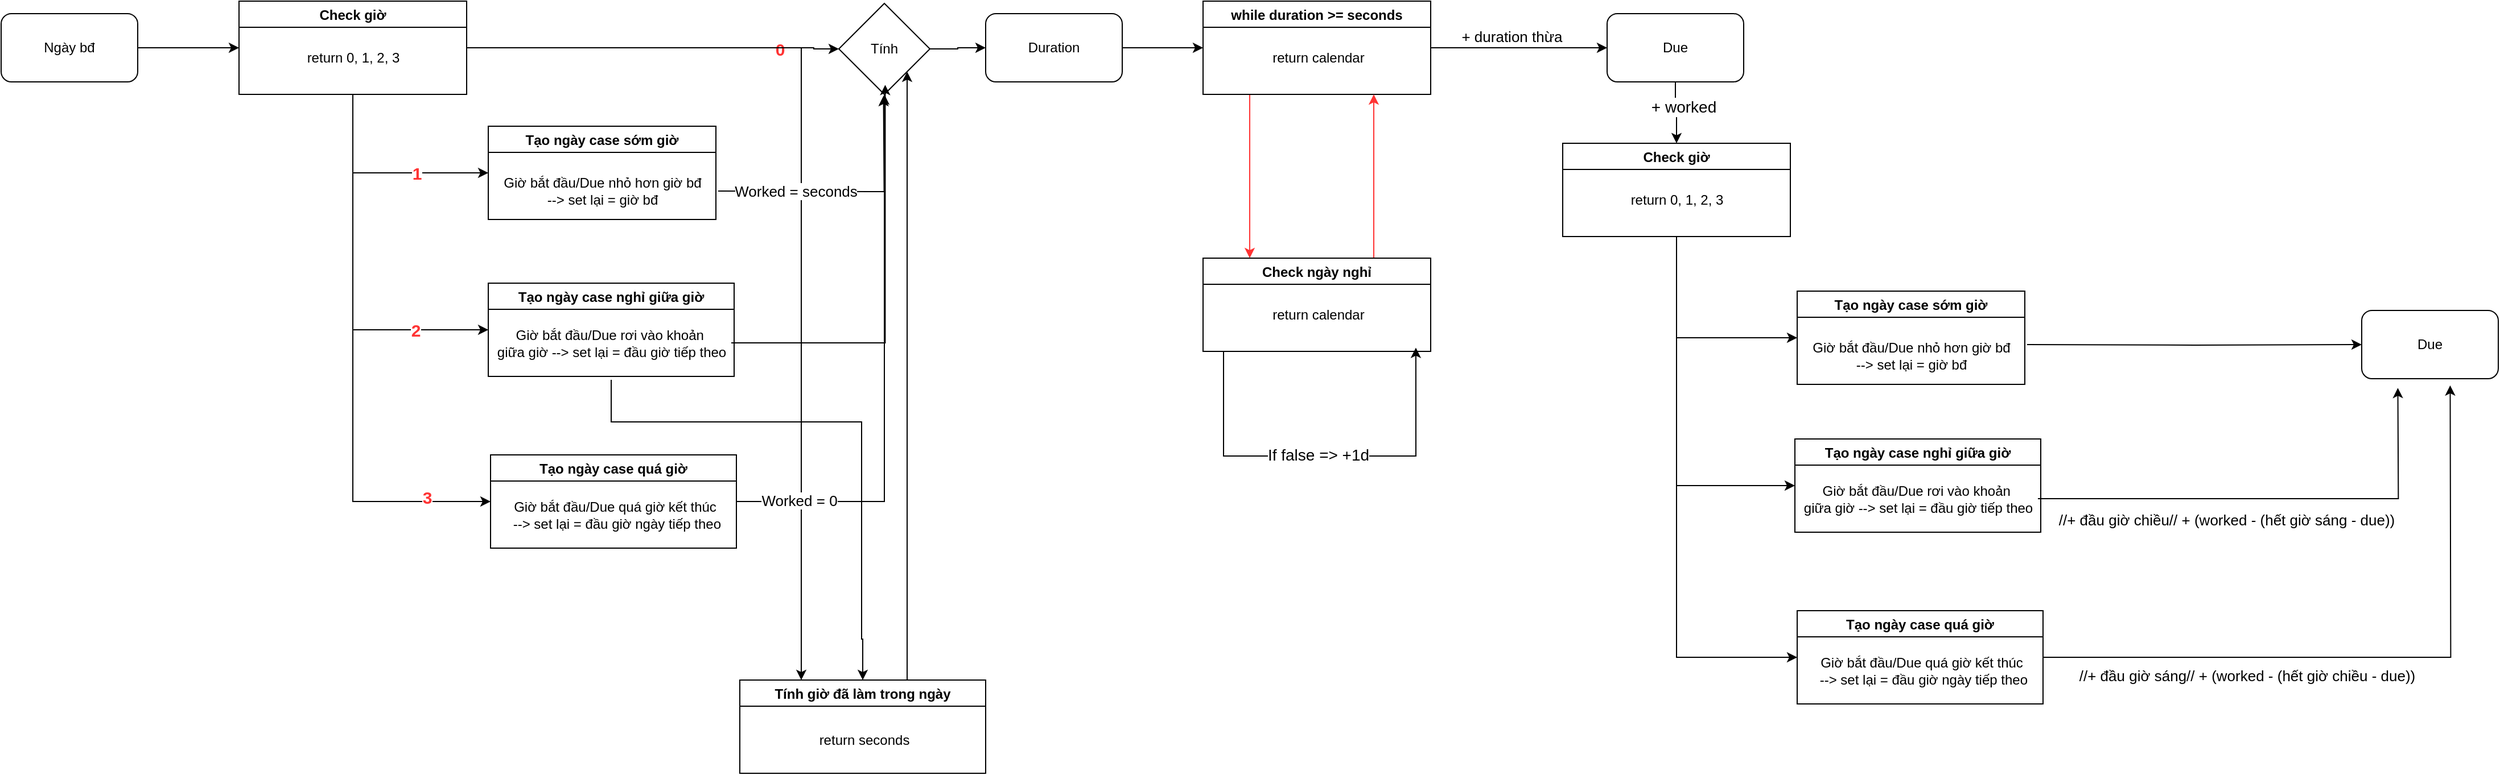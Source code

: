 <mxfile version="14.6.9" type="github">
  <diagram id="OuGkJB0mQFKEZ83nDs1o" name="Trang-1">
    <mxGraphModel dx="10708" dy="7346" grid="0" gridSize="10" guides="1" tooltips="1" connect="1" arrows="1" fold="1" page="1" pageScale="1" pageWidth="4681" pageHeight="3300" math="0" shadow="0">
      <root>
        <mxCell id="0" />
        <mxCell id="1" parent="0" />
        <mxCell id="8VdhUzicEKDY-blIBhA6-1" value="Tạo ngày case sớm giờ" style="swimlane;" parent="1" vertex="1">
          <mxGeometry x="-7924" y="-5817" width="200" height="82" as="geometry" />
        </mxCell>
        <mxCell id="8VdhUzicEKDY-blIBhA6-2" value="Giờ bắt đầu/Due nhỏ hơn giờ bđ &lt;br&gt;--&amp;gt; set lại = giờ bđ" style="text;html=1;align=center;verticalAlign=middle;resizable=0;points=[];autosize=1;strokeColor=none;" parent="8VdhUzicEKDY-blIBhA6-1" vertex="1">
          <mxGeometry x="8" y="41" width="184" height="31" as="geometry" />
        </mxCell>
        <mxCell id="8VdhUzicEKDY-blIBhA6-3" value="Tạo ngày case nghỉ giữa giờ" style="swimlane;" parent="1" vertex="1">
          <mxGeometry x="-7924" y="-5679" width="216" height="82" as="geometry" />
        </mxCell>
        <mxCell id="8VdhUzicEKDY-blIBhA6-4" value="Giờ bắt đầu/Due rơi vào khoản&amp;nbsp;&lt;br&gt;giữa giờ --&amp;gt; set lại = đầu giờ tiếp theo" style="text;html=1;align=center;verticalAlign=middle;resizable=0;points=[];autosize=1;strokeColor=none;" parent="8VdhUzicEKDY-blIBhA6-3" vertex="1">
          <mxGeometry x="2.5" y="37" width="211" height="31" as="geometry" />
        </mxCell>
        <mxCell id="8VdhUzicEKDY-blIBhA6-29" style="edgeStyle=orthogonalEdgeStyle;rounded=0;orthogonalLoop=1;jettySize=auto;html=1;entryX=0.5;entryY=1;entryDx=0;entryDy=0;" parent="1" source="8VdhUzicEKDY-blIBhA6-5" target="8VdhUzicEKDY-blIBhA6-31" edge="1">
          <mxGeometry relative="1" as="geometry">
            <Array as="points">
              <mxPoint x="-7576" y="-5487" />
            </Array>
          </mxGeometry>
        </mxCell>
        <mxCell id="8VdhUzicEKDY-blIBhA6-5" value="Tạo ngày case quá giờ" style="swimlane;" parent="1" vertex="1">
          <mxGeometry x="-7922" y="-5528" width="216" height="82" as="geometry" />
        </mxCell>
        <mxCell id="8VdhUzicEKDY-blIBhA6-6" value="Giờ bắt đầu/Due quá giờ kết thúc&lt;br&gt;&amp;nbsp;--&amp;gt; set lại = đầu giờ ngày tiếp theo" style="text;html=1;align=center;verticalAlign=middle;resizable=0;points=[];autosize=1;strokeColor=none;" parent="8VdhUzicEKDY-blIBhA6-5" vertex="1">
          <mxGeometry x="10.5" y="37" width="196" height="31" as="geometry" />
        </mxCell>
        <mxCell id="8VdhUzicEKDY-blIBhA6-27" style="edgeStyle=orthogonalEdgeStyle;rounded=0;orthogonalLoop=1;jettySize=auto;html=1;strokeColor=#FF3333;" parent="1" source="8VdhUzicEKDY-blIBhA6-7" target="8VdhUzicEKDY-blIBhA6-23" edge="1">
          <mxGeometry relative="1" as="geometry">
            <Array as="points">
              <mxPoint x="-7255" y="-5786" />
              <mxPoint x="-7255" y="-5786" />
            </Array>
          </mxGeometry>
        </mxCell>
        <mxCell id="8VdhUzicEKDY-blIBhA6-53" style="edgeStyle=orthogonalEdgeStyle;rounded=0;orthogonalLoop=1;jettySize=auto;html=1;entryX=0;entryY=0.5;entryDx=0;entryDy=0;strokeColor=#000000;" parent="1" source="8VdhUzicEKDY-blIBhA6-7" target="8VdhUzicEKDY-blIBhA6-51" edge="1">
          <mxGeometry relative="1" as="geometry" />
        </mxCell>
        <mxCell id="8VdhUzicEKDY-blIBhA6-74" value="&lt;font style=&quot;font-size: 13px&quot;&gt;+ duration thừa&lt;/font&gt;" style="edgeLabel;html=1;align=center;verticalAlign=middle;resizable=0;points=[];" parent="8VdhUzicEKDY-blIBhA6-53" vertex="1" connectable="0">
          <mxGeometry x="-0.192" y="1" relative="1" as="geometry">
            <mxPoint x="8" y="-9" as="offset" />
          </mxGeometry>
        </mxCell>
        <mxCell id="8VdhUzicEKDY-blIBhA6-7" value="while duration &gt;= seconds" style="swimlane;" parent="1" vertex="1">
          <mxGeometry x="-7296" y="-5927" width="200" height="82" as="geometry" />
        </mxCell>
        <mxCell id="8VdhUzicEKDY-blIBhA6-8" value="return calendar" style="text;html=1;align=center;verticalAlign=middle;resizable=0;points=[];autosize=1;strokeColor=none;" parent="8VdhUzicEKDY-blIBhA6-7" vertex="1">
          <mxGeometry x="55" y="41" width="91" height="18" as="geometry" />
        </mxCell>
        <mxCell id="8VdhUzicEKDY-blIBhA6-21" style="edgeStyle=orthogonalEdgeStyle;rounded=0;orthogonalLoop=1;jettySize=auto;html=1;entryX=0;entryY=0.5;entryDx=0;entryDy=0;" parent="1" source="8VdhUzicEKDY-blIBhA6-9" target="8VdhUzicEKDY-blIBhA6-10" edge="1">
          <mxGeometry relative="1" as="geometry" />
        </mxCell>
        <mxCell id="8VdhUzicEKDY-blIBhA6-9" value="Ngày bđ" style="rounded=1;whiteSpace=wrap;html=1;" parent="1" vertex="1">
          <mxGeometry x="-8352" y="-5916" width="120" height="60" as="geometry" />
        </mxCell>
        <mxCell id="8VdhUzicEKDY-blIBhA6-12" style="edgeStyle=orthogonalEdgeStyle;rounded=0;orthogonalLoop=1;jettySize=auto;html=1;entryX=0;entryY=0.5;entryDx=0;entryDy=0;" parent="1" source="8VdhUzicEKDY-blIBhA6-10" target="8VdhUzicEKDY-blIBhA6-1" edge="1">
          <mxGeometry relative="1" as="geometry">
            <Array as="points">
              <mxPoint x="-8043" y="-5776" />
            </Array>
          </mxGeometry>
        </mxCell>
        <mxCell id="8VdhUzicEKDY-blIBhA6-15" value="&lt;font color=&quot;#ff3333&quot; size=&quot;1&quot;&gt;&lt;b style=&quot;font-size: 15px&quot;&gt;1&lt;/b&gt;&lt;/font&gt;" style="edgeLabel;html=1;align=center;verticalAlign=middle;resizable=0;points=[];" parent="8VdhUzicEKDY-blIBhA6-12" vertex="1" connectable="0">
          <mxGeometry x="-0.024" relative="1" as="geometry">
            <mxPoint x="33" as="offset" />
          </mxGeometry>
        </mxCell>
        <mxCell id="8VdhUzicEKDY-blIBhA6-13" style="edgeStyle=orthogonalEdgeStyle;rounded=0;orthogonalLoop=1;jettySize=auto;html=1;entryX=0;entryY=0.5;entryDx=0;entryDy=0;" parent="1" source="8VdhUzicEKDY-blIBhA6-10" target="8VdhUzicEKDY-blIBhA6-3" edge="1">
          <mxGeometry relative="1" as="geometry">
            <Array as="points">
              <mxPoint x="-8043" y="-5638" />
            </Array>
          </mxGeometry>
        </mxCell>
        <mxCell id="8VdhUzicEKDY-blIBhA6-16" value="&lt;font color=&quot;#ff3333&quot; size=&quot;1&quot;&gt;&lt;b style=&quot;font-size: 15px&quot;&gt;2&lt;/b&gt;&lt;/font&gt;" style="edgeLabel;html=1;align=center;verticalAlign=middle;resizable=0;points=[];" parent="8VdhUzicEKDY-blIBhA6-13" vertex="1" connectable="0">
          <mxGeometry x="0.153" y="-1" relative="1" as="geometry">
            <mxPoint x="56" y="19" as="offset" />
          </mxGeometry>
        </mxCell>
        <mxCell id="8VdhUzicEKDY-blIBhA6-14" style="edgeStyle=orthogonalEdgeStyle;rounded=0;orthogonalLoop=1;jettySize=auto;html=1;" parent="1" source="8VdhUzicEKDY-blIBhA6-10" target="8VdhUzicEKDY-blIBhA6-5" edge="1">
          <mxGeometry relative="1" as="geometry">
            <Array as="points">
              <mxPoint x="-8043" y="-5487" />
            </Array>
          </mxGeometry>
        </mxCell>
        <mxCell id="8VdhUzicEKDY-blIBhA6-20" value="&lt;font style=&quot;font-size: 15px&quot; color=&quot;#ff3333&quot;&gt;&lt;b&gt;3&lt;/b&gt;&lt;/font&gt;" style="edgeLabel;html=1;align=center;verticalAlign=middle;resizable=0;points=[];" parent="8VdhUzicEKDY-blIBhA6-14" vertex="1" connectable="0">
          <mxGeometry x="-0.425" y="2" relative="1" as="geometry">
            <mxPoint x="63" y="216" as="offset" />
          </mxGeometry>
        </mxCell>
        <mxCell id="8VdhUzicEKDY-blIBhA6-18" style="edgeStyle=orthogonalEdgeStyle;rounded=0;orthogonalLoop=1;jettySize=auto;html=1;entryX=0.25;entryY=0;entryDx=0;entryDy=0;" parent="1" source="8VdhUzicEKDY-blIBhA6-10" target="8VdhUzicEKDY-blIBhA6-40" edge="1">
          <mxGeometry relative="1" as="geometry">
            <mxPoint x="-7593" y="-5331" as="targetPoint" />
            <Array as="points">
              <mxPoint x="-7649" y="-5886" />
            </Array>
          </mxGeometry>
        </mxCell>
        <mxCell id="8VdhUzicEKDY-blIBhA6-19" value="&lt;font size=&quot;1&quot; color=&quot;#ff3333&quot;&gt;&lt;b style=&quot;font-size: 15px&quot;&gt;0&lt;/b&gt;&lt;/font&gt;" style="edgeLabel;html=1;align=center;verticalAlign=middle;resizable=0;points=[];" parent="8VdhUzicEKDY-blIBhA6-18" vertex="1" connectable="0">
          <mxGeometry x="-0.354" y="-1" relative="1" as="geometry">
            <mxPoint as="offset" />
          </mxGeometry>
        </mxCell>
        <mxCell id="8VdhUzicEKDY-blIBhA6-45" style="edgeStyle=orthogonalEdgeStyle;rounded=0;orthogonalLoop=1;jettySize=auto;html=1;strokeColor=#000000;" parent="1" source="8VdhUzicEKDY-blIBhA6-10" target="8VdhUzicEKDY-blIBhA6-31" edge="1">
          <mxGeometry relative="1" as="geometry">
            <Array as="points">
              <mxPoint x="-7638" y="-5886" />
              <mxPoint x="-7638" y="-5885" />
            </Array>
          </mxGeometry>
        </mxCell>
        <mxCell id="8VdhUzicEKDY-blIBhA6-10" value="Check giờ" style="swimlane;" parent="1" vertex="1">
          <mxGeometry x="-8143" y="-5927" width="200" height="82" as="geometry" />
        </mxCell>
        <mxCell id="8VdhUzicEKDY-blIBhA6-11" value="return 0, 1, 2, 3" style="text;html=1;align=center;verticalAlign=middle;resizable=0;points=[];autosize=1;strokeColor=none;" parent="8VdhUzicEKDY-blIBhA6-10" vertex="1">
          <mxGeometry x="54" y="41" width="92" height="18" as="geometry" />
        </mxCell>
        <mxCell id="8VdhUzicEKDY-blIBhA6-28" style="edgeStyle=orthogonalEdgeStyle;rounded=0;orthogonalLoop=1;jettySize=auto;html=1;entryX=0.75;entryY=1;entryDx=0;entryDy=0;strokeColor=#FF3333;exitX=0.75;exitY=0;exitDx=0;exitDy=0;" parent="1" source="8VdhUzicEKDY-blIBhA6-23" target="8VdhUzicEKDY-blIBhA6-7" edge="1">
          <mxGeometry relative="1" as="geometry">
            <mxPoint x="-7280" y="-5697" as="sourcePoint" />
            <Array as="points">
              <mxPoint x="-7146" y="-5701" />
              <mxPoint x="-7146" y="-5845" />
            </Array>
          </mxGeometry>
        </mxCell>
        <mxCell id="8VdhUzicEKDY-blIBhA6-49" style="edgeStyle=orthogonalEdgeStyle;rounded=0;orthogonalLoop=1;jettySize=auto;html=1;strokeColor=#000000;" parent="1" source="8VdhUzicEKDY-blIBhA6-23" edge="1">
          <mxGeometry relative="1" as="geometry">
            <mxPoint x="-7109.035" y="-5622.218" as="targetPoint" />
            <Array as="points">
              <mxPoint x="-7278" y="-5527" />
              <mxPoint x="-7109" y="-5527" />
            </Array>
          </mxGeometry>
        </mxCell>
        <mxCell id="8VdhUzicEKDY-blIBhA6-50" value="&lt;font style=&quot;font-size: 14px&quot;&gt;If false =&amp;gt; +1d&lt;/font&gt;" style="edgeLabel;html=1;align=center;verticalAlign=middle;resizable=0;points=[];" parent="8VdhUzicEKDY-blIBhA6-49" vertex="1" connectable="0">
          <mxGeometry x="-0.15" y="-5" relative="1" as="geometry">
            <mxPoint x="23" y="-6" as="offset" />
          </mxGeometry>
        </mxCell>
        <mxCell id="8VdhUzicEKDY-blIBhA6-23" value="Check ngày nghỉ" style="swimlane;" parent="1" vertex="1">
          <mxGeometry x="-7296" y="-5701" width="200" height="82" as="geometry" />
        </mxCell>
        <mxCell id="8VdhUzicEKDY-blIBhA6-24" value="return calendar" style="text;html=1;align=center;verticalAlign=middle;resizable=0;points=[];autosize=1;strokeColor=none;" parent="8VdhUzicEKDY-blIBhA6-23" vertex="1">
          <mxGeometry x="55" y="41" width="91" height="18" as="geometry" />
        </mxCell>
        <mxCell id="8VdhUzicEKDY-blIBhA6-26" style="edgeStyle=orthogonalEdgeStyle;rounded=0;orthogonalLoop=1;jettySize=auto;html=1;entryX=0;entryY=0.5;entryDx=0;entryDy=0;" parent="1" source="8VdhUzicEKDY-blIBhA6-25" target="8VdhUzicEKDY-blIBhA6-7" edge="1">
          <mxGeometry relative="1" as="geometry" />
        </mxCell>
        <mxCell id="8VdhUzicEKDY-blIBhA6-25" value="Duration" style="rounded=1;whiteSpace=wrap;html=1;" parent="1" vertex="1">
          <mxGeometry x="-7487" y="-5916" width="120" height="60" as="geometry" />
        </mxCell>
        <mxCell id="8VdhUzicEKDY-blIBhA6-33" style="edgeStyle=orthogonalEdgeStyle;rounded=0;orthogonalLoop=1;jettySize=auto;html=1;entryX=0;entryY=0.5;entryDx=0;entryDy=0;strokeColor=#000000;" parent="1" source="8VdhUzicEKDY-blIBhA6-31" target="8VdhUzicEKDY-blIBhA6-25" edge="1">
          <mxGeometry relative="1" as="geometry" />
        </mxCell>
        <mxCell id="8VdhUzicEKDY-blIBhA6-31" value="Tính" style="rhombus;whiteSpace=wrap;html=1;" parent="1" vertex="1">
          <mxGeometry x="-7616" y="-5925" width="80" height="80" as="geometry" />
        </mxCell>
        <mxCell id="8VdhUzicEKDY-blIBhA6-34" style="edgeStyle=orthogonalEdgeStyle;rounded=0;orthogonalLoop=1;jettySize=auto;html=1;strokeColor=#000000;" parent="1" edge="1">
          <mxGeometry relative="1" as="geometry">
            <mxPoint x="-7576.735" y="-5843.612" as="targetPoint" />
            <mxPoint x="-7722" y="-5760" as="sourcePoint" />
          </mxGeometry>
        </mxCell>
        <mxCell id="8VdhUzicEKDY-blIBhA6-36" value="&lt;font style=&quot;font-size: 13px&quot;&gt;Worked = seconds&lt;/font&gt;" style="edgeLabel;html=1;align=center;verticalAlign=middle;resizable=0;points=[];" parent="8VdhUzicEKDY-blIBhA6-34" vertex="1" connectable="0">
          <mxGeometry x="-0.574" y="-1" relative="1" as="geometry">
            <mxPoint x="19" y="-1" as="offset" />
          </mxGeometry>
        </mxCell>
        <mxCell id="8VdhUzicEKDY-blIBhA6-38" value="&lt;font style=&quot;font-size: 13px&quot;&gt;Worked = 0&lt;/font&gt;" style="edgeLabel;html=1;align=center;verticalAlign=middle;resizable=0;points=[];" parent="1" vertex="1" connectable="0">
          <mxGeometry x="-7651.005" y="-5488" as="geometry" />
        </mxCell>
        <mxCell id="8VdhUzicEKDY-blIBhA6-44" style="edgeStyle=orthogonalEdgeStyle;rounded=0;orthogonalLoop=1;jettySize=auto;html=1;entryX=1;entryY=1;entryDx=0;entryDy=0;strokeColor=#000000;" parent="1" source="8VdhUzicEKDY-blIBhA6-40" target="8VdhUzicEKDY-blIBhA6-31" edge="1">
          <mxGeometry relative="1" as="geometry">
            <Array as="points">
              <mxPoint x="-7556" y="-5527" />
              <mxPoint x="-7556" y="-5527" />
            </Array>
          </mxGeometry>
        </mxCell>
        <mxCell id="8VdhUzicEKDY-blIBhA6-40" value="Tính giờ đã làm trong ngày" style="swimlane;" parent="1" vertex="1">
          <mxGeometry x="-7703" y="-5330" width="216" height="82" as="geometry" />
        </mxCell>
        <mxCell id="8VdhUzicEKDY-blIBhA6-41" value="return seconds" style="text;html=1;align=center;verticalAlign=middle;resizable=0;points=[];autosize=1;strokeColor=none;" parent="8VdhUzicEKDY-blIBhA6-40" vertex="1">
          <mxGeometry x="64.5" y="44" width="89" height="18" as="geometry" />
        </mxCell>
        <mxCell id="8VdhUzicEKDY-blIBhA6-42" style="edgeStyle=orthogonalEdgeStyle;rounded=0;orthogonalLoop=1;jettySize=auto;html=1;entryX=0.5;entryY=0;entryDx=0;entryDy=0;strokeColor=#000000;" parent="1" target="8VdhUzicEKDY-blIBhA6-40" edge="1">
          <mxGeometry relative="1" as="geometry">
            <mxPoint x="-7816" y="-5594" as="sourcePoint" />
            <Array as="points">
              <mxPoint x="-7816" y="-5557" />
              <mxPoint x="-7596" y="-5557" />
              <mxPoint x="-7596" y="-5366" />
            </Array>
          </mxGeometry>
        </mxCell>
        <mxCell id="8VdhUzicEKDY-blIBhA6-46" style="edgeStyle=orthogonalEdgeStyle;rounded=0;orthogonalLoop=1;jettySize=auto;html=1;entryX=0.509;entryY=0.895;entryDx=0;entryDy=0;entryPerimeter=0;strokeColor=#000000;" parent="1" source="8VdhUzicEKDY-blIBhA6-4" target="8VdhUzicEKDY-blIBhA6-31" edge="1">
          <mxGeometry relative="1" as="geometry" />
        </mxCell>
        <mxCell id="8VdhUzicEKDY-blIBhA6-63" style="edgeStyle=orthogonalEdgeStyle;rounded=0;orthogonalLoop=1;jettySize=auto;html=1;strokeColor=#000000;" parent="1" source="8VdhUzicEKDY-blIBhA6-51" target="8VdhUzicEKDY-blIBhA6-61" edge="1">
          <mxGeometry relative="1" as="geometry" />
        </mxCell>
        <mxCell id="8VdhUzicEKDY-blIBhA6-51" value="Due" style="rounded=1;whiteSpace=wrap;html=1;" parent="1" vertex="1">
          <mxGeometry x="-6941" y="-5916" width="120" height="60" as="geometry" />
        </mxCell>
        <mxCell id="8VdhUzicEKDY-blIBhA6-54" value="Tạo ngày case sớm giờ" style="swimlane;" parent="1" vertex="1">
          <mxGeometry x="-6774" y="-5672" width="200" height="82" as="geometry" />
        </mxCell>
        <mxCell id="8VdhUzicEKDY-blIBhA6-55" value="Giờ bắt đầu/Due nhỏ hơn giờ bđ &lt;br&gt;--&amp;gt; set lại = giờ bđ" style="text;html=1;align=center;verticalAlign=middle;resizable=0;points=[];autosize=1;strokeColor=none;" parent="8VdhUzicEKDY-blIBhA6-54" vertex="1">
          <mxGeometry x="8" y="41" width="184" height="31" as="geometry" />
        </mxCell>
        <mxCell id="8VdhUzicEKDY-blIBhA6-56" value="Tạo ngày case nghỉ giữa giờ" style="swimlane;" parent="1" vertex="1">
          <mxGeometry x="-6776" y="-5542" width="216" height="82" as="geometry" />
        </mxCell>
        <mxCell id="8VdhUzicEKDY-blIBhA6-57" value="Giờ bắt đầu/Due rơi vào khoản&amp;nbsp;&lt;br&gt;giữa giờ --&amp;gt; set lại = đầu giờ tiếp theo" style="text;html=1;align=center;verticalAlign=middle;resizable=0;points=[];autosize=1;strokeColor=none;" parent="8VdhUzicEKDY-blIBhA6-56" vertex="1">
          <mxGeometry x="2.5" y="37" width="211" height="31" as="geometry" />
        </mxCell>
        <mxCell id="8VdhUzicEKDY-blIBhA6-71" style="edgeStyle=orthogonalEdgeStyle;rounded=0;orthogonalLoop=1;jettySize=auto;html=1;strokeColor=#000000;" parent="1" source="8VdhUzicEKDY-blIBhA6-58" edge="1">
          <mxGeometry relative="1" as="geometry">
            <mxPoint x="-6200.264" y="-5589.067" as="targetPoint" />
          </mxGeometry>
        </mxCell>
        <mxCell id="8VdhUzicEKDY-blIBhA6-73" value="&lt;span style=&quot;font-size: 13px&quot;&gt;//+ đầu giờ sáng// + (worked - (hết giờ chiều - due))&lt;/span&gt;" style="edgeLabel;html=1;align=center;verticalAlign=middle;resizable=0;points=[];" parent="8VdhUzicEKDY-blIBhA6-71" vertex="1" connectable="0">
          <mxGeometry x="-0.558" y="3" relative="1" as="geometry">
            <mxPoint x="47" y="19" as="offset" />
          </mxGeometry>
        </mxCell>
        <mxCell id="8VdhUzicEKDY-blIBhA6-58" value="Tạo ngày case quá giờ" style="swimlane;" parent="1" vertex="1">
          <mxGeometry x="-6774" y="-5391" width="216" height="82" as="geometry" />
        </mxCell>
        <mxCell id="8VdhUzicEKDY-blIBhA6-59" value="Giờ bắt đầu/Due quá giờ kết thúc&lt;br&gt;&amp;nbsp;--&amp;gt; set lại = đầu giờ ngày tiếp theo" style="text;html=1;align=center;verticalAlign=middle;resizable=0;points=[];autosize=1;strokeColor=none;" parent="8VdhUzicEKDY-blIBhA6-58" vertex="1">
          <mxGeometry x="10.5" y="37" width="196" height="31" as="geometry" />
        </mxCell>
        <mxCell id="8VdhUzicEKDY-blIBhA6-64" style="edgeStyle=orthogonalEdgeStyle;rounded=0;orthogonalLoop=1;jettySize=auto;html=1;entryX=0;entryY=0.5;entryDx=0;entryDy=0;strokeColor=#000000;" parent="1" source="8VdhUzicEKDY-blIBhA6-61" target="8VdhUzicEKDY-blIBhA6-54" edge="1">
          <mxGeometry relative="1" as="geometry">
            <Array as="points">
              <mxPoint x="-6880" y="-5631" />
            </Array>
          </mxGeometry>
        </mxCell>
        <mxCell id="8VdhUzicEKDY-blIBhA6-65" style="edgeStyle=orthogonalEdgeStyle;rounded=0;orthogonalLoop=1;jettySize=auto;html=1;entryX=0;entryY=0.5;entryDx=0;entryDy=0;strokeColor=#000000;" parent="1" source="8VdhUzicEKDY-blIBhA6-61" target="8VdhUzicEKDY-blIBhA6-56" edge="1">
          <mxGeometry relative="1" as="geometry">
            <Array as="points">
              <mxPoint x="-6880" y="-5501" />
            </Array>
          </mxGeometry>
        </mxCell>
        <mxCell id="8VdhUzicEKDY-blIBhA6-66" style="edgeStyle=orthogonalEdgeStyle;rounded=0;orthogonalLoop=1;jettySize=auto;html=1;entryX=0;entryY=0.5;entryDx=0;entryDy=0;strokeColor=#000000;" parent="1" source="8VdhUzicEKDY-blIBhA6-61" target="8VdhUzicEKDY-blIBhA6-58" edge="1">
          <mxGeometry relative="1" as="geometry">
            <Array as="points">
              <mxPoint x="-6880" y="-5350" />
            </Array>
          </mxGeometry>
        </mxCell>
        <mxCell id="8VdhUzicEKDY-blIBhA6-61" value="Check giờ" style="swimlane;" parent="1" vertex="1">
          <mxGeometry x="-6980" y="-5802" width="200" height="82" as="geometry" />
        </mxCell>
        <mxCell id="8VdhUzicEKDY-blIBhA6-62" value="return 0, 1, 2, 3" style="text;html=1;align=center;verticalAlign=middle;resizable=0;points=[];autosize=1;strokeColor=none;" parent="8VdhUzicEKDY-blIBhA6-61" vertex="1">
          <mxGeometry x="54" y="41" width="92" height="18" as="geometry" />
        </mxCell>
        <mxCell id="8VdhUzicEKDY-blIBhA6-67" value="&lt;font style=&quot;font-size: 14px&quot;&gt;+ worked&lt;/font&gt;" style="edgeLabel;html=1;align=center;verticalAlign=middle;resizable=0;points=[];" parent="1" vertex="1" connectable="0">
          <mxGeometry x="-7074.004" y="-5704.001" as="geometry">
            <mxPoint x="200" y="-130" as="offset" />
          </mxGeometry>
        </mxCell>
        <mxCell id="8VdhUzicEKDY-blIBhA6-68" value="Due" style="rounded=1;whiteSpace=wrap;html=1;" parent="1" vertex="1">
          <mxGeometry x="-6278" y="-5655" width="120" height="60" as="geometry" />
        </mxCell>
        <mxCell id="8VdhUzicEKDY-blIBhA6-69" style="edgeStyle=orthogonalEdgeStyle;rounded=0;orthogonalLoop=1;jettySize=auto;html=1;strokeColor=#000000;" parent="1" target="8VdhUzicEKDY-blIBhA6-68" edge="1">
          <mxGeometry relative="1" as="geometry">
            <mxPoint x="-6572" y="-5625" as="sourcePoint" />
          </mxGeometry>
        </mxCell>
        <mxCell id="8VdhUzicEKDY-blIBhA6-70" value="&lt;font style=&quot;font-size: 13px&quot;&gt;//+ đầu giờ chiều// + (worked - (hết giờ sáng - due))&lt;/font&gt;" style="edgeStyle=orthogonalEdgeStyle;rounded=0;orthogonalLoop=1;jettySize=auto;html=1;strokeColor=#000000;" parent="1" source="8VdhUzicEKDY-blIBhA6-57" edge="1">
          <mxGeometry x="-0.195" y="-18" relative="1" as="geometry">
            <mxPoint x="-6246.254" y="-5586.928" as="targetPoint" />
            <mxPoint x="-1" as="offset" />
          </mxGeometry>
        </mxCell>
      </root>
    </mxGraphModel>
  </diagram>
</mxfile>
